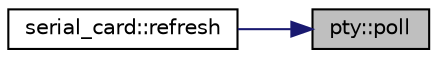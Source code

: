 digraph "pty::poll"
{
 // LATEX_PDF_SIZE
  edge [fontname="Helvetica",fontsize="10",labelfontname="Helvetica",labelfontsize="10"];
  node [fontname="Helvetica",fontsize="10",shape=record];
  rankdir="RL";
  Node1 [label="pty::poll",height=0.2,width=0.4,color="black", fillcolor="grey75", style="filled", fontcolor="black",tooltip="Check if there is data available to be read from the PTY interface master side."];
  Node1 -> Node2 [dir="back",color="midnightblue",fontsize="10",style="solid",fontname="Helvetica"];
  Node2 [label="serial_card::refresh",height=0.2,width=0.4,color="black", fillcolor="white", style="filled",URL="$classserial__card.html#a2d9f292d7be1f9deebf49fa5d748c039",tooltip="Refresh the UART for data I/O."];
}
